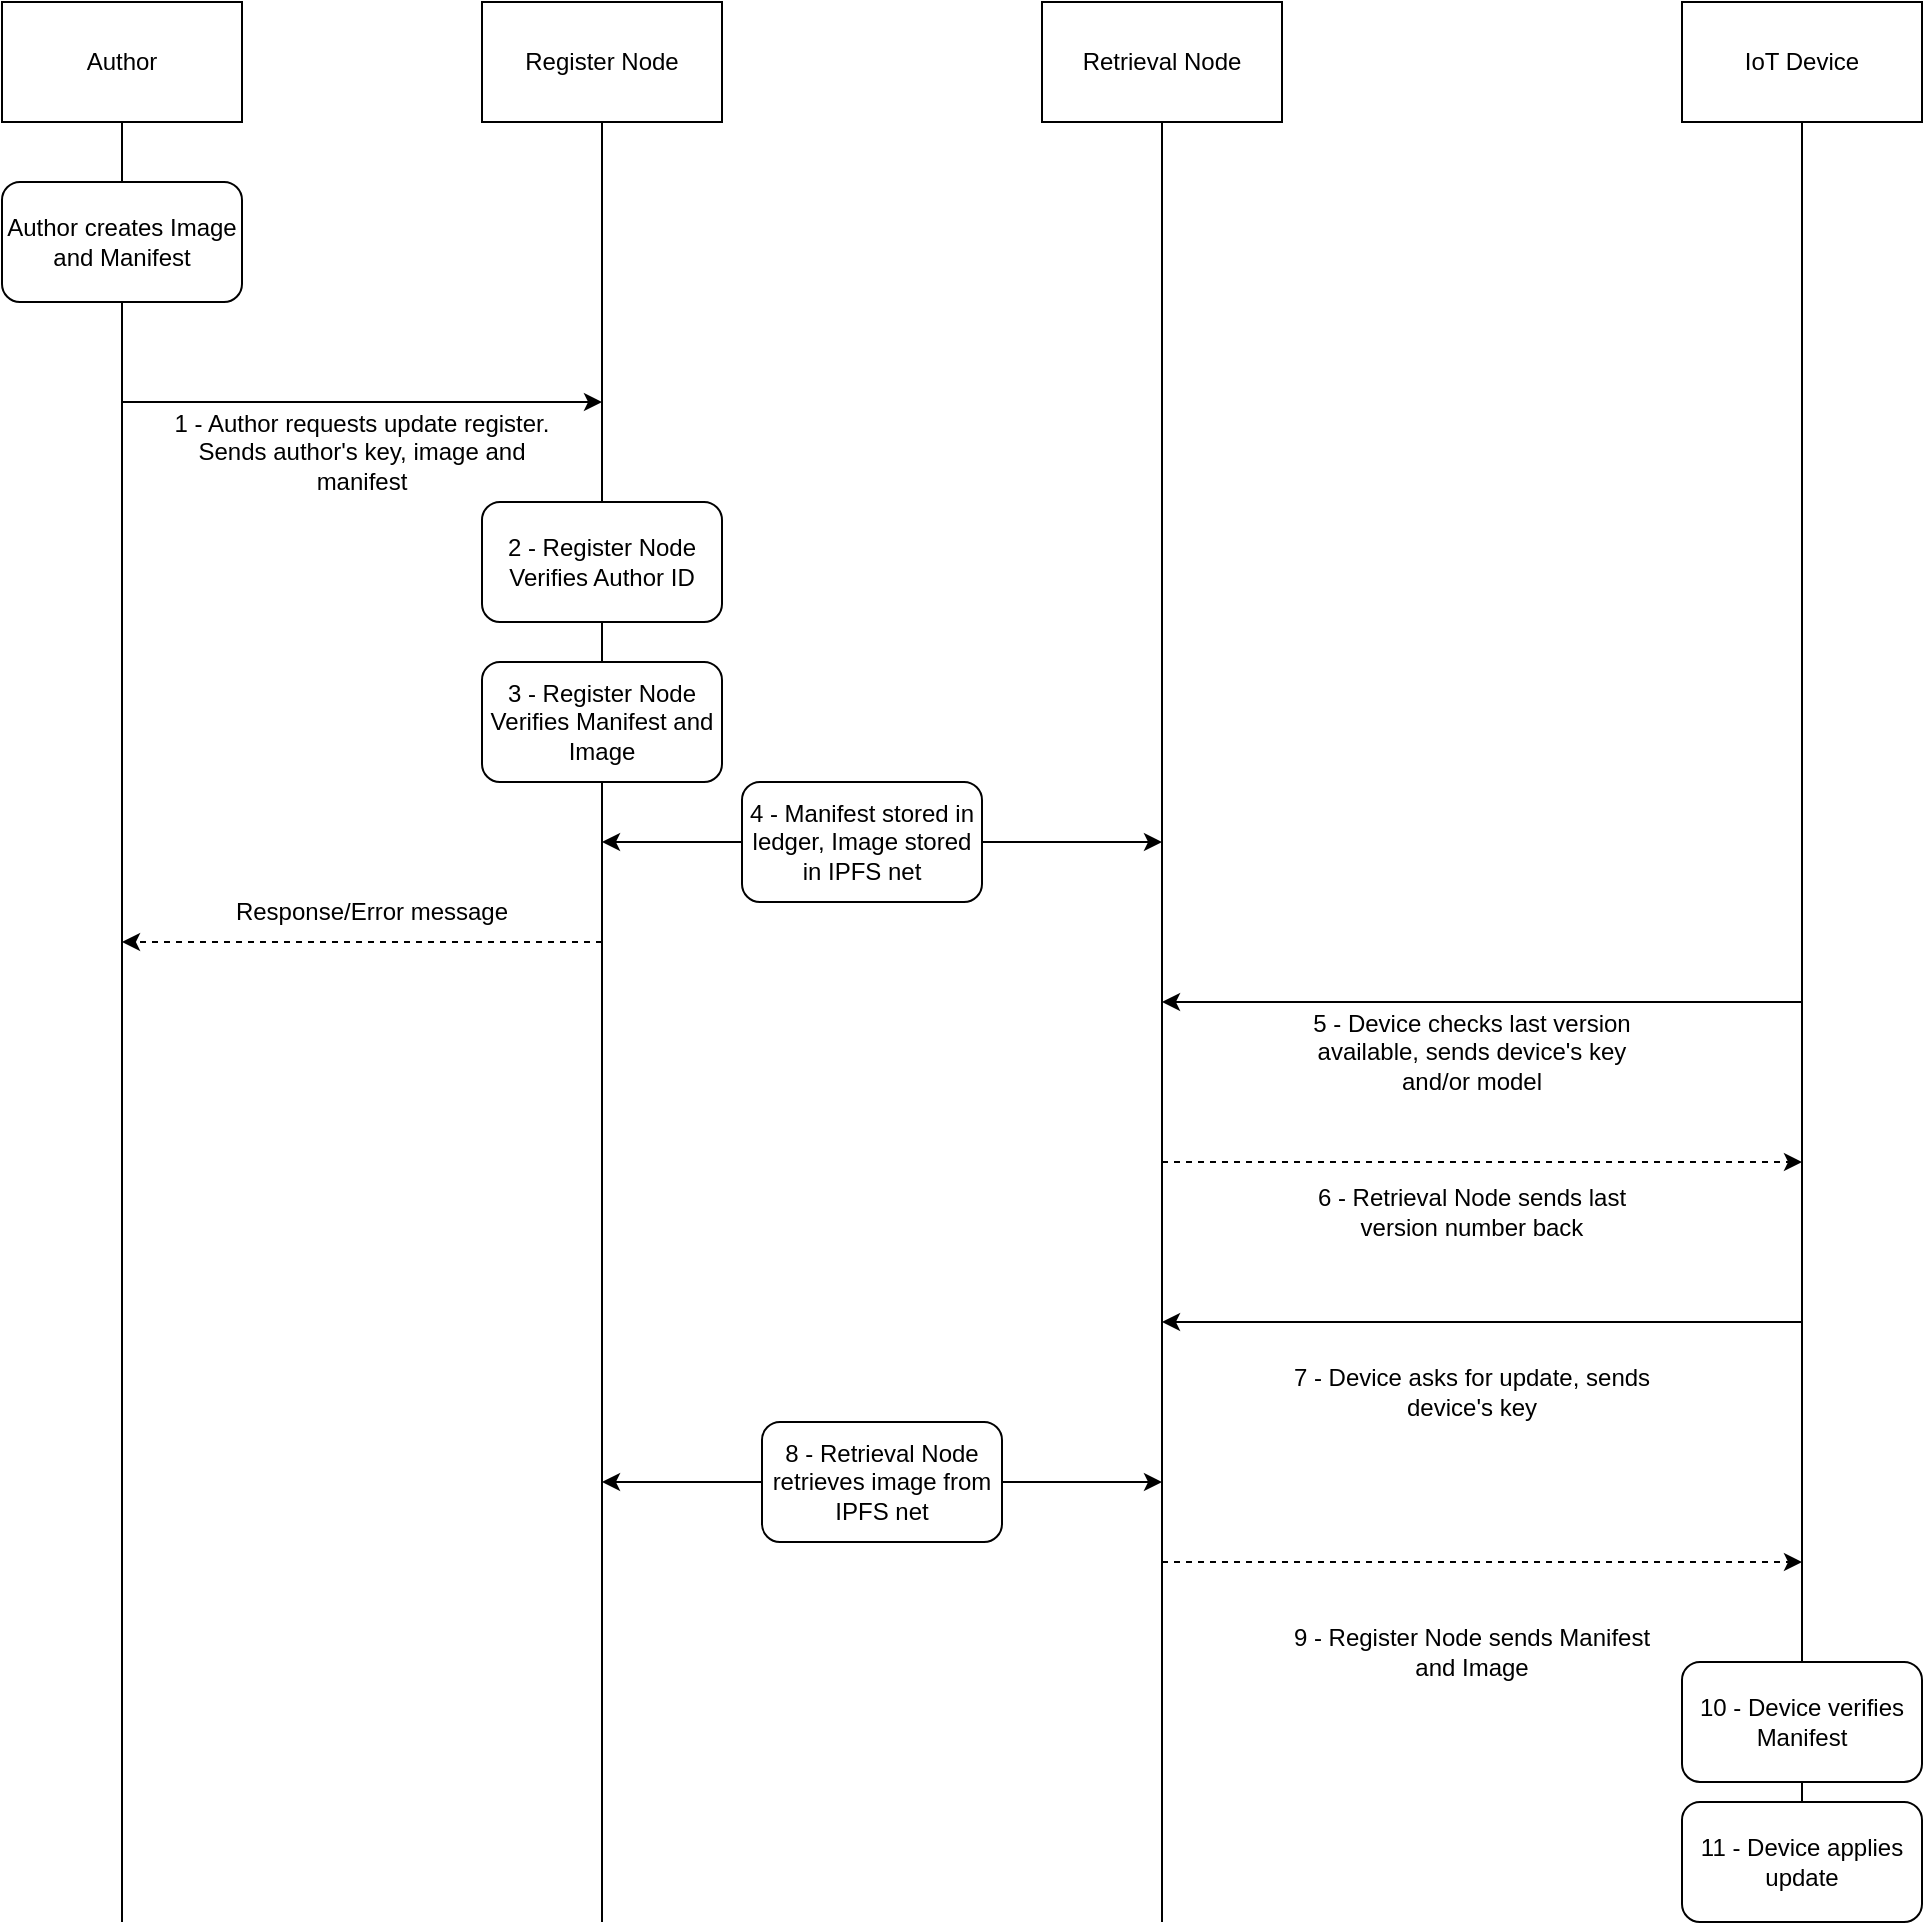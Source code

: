 <mxfile version="20.8.3" type="device"><diagram id="C5RBs43oDa-KdzZeNtuy" name="Page-1"><mxGraphModel dx="993" dy="854" grid="1" gridSize="10" guides="1" tooltips="1" connect="1" arrows="1" fold="1" page="1" pageScale="1" pageWidth="827" pageHeight="1169" math="0" shadow="0"><root><mxCell id="WIyWlLk6GJQsqaUBKTNV-0"/><mxCell id="WIyWlLk6GJQsqaUBKTNV-1" parent="WIyWlLk6GJQsqaUBKTNV-0"/><mxCell id="z9uFtz1fpAUViZIbOsaM-0" value="Author" style="rounded=0;whiteSpace=wrap;html=1;" parent="WIyWlLk6GJQsqaUBKTNV-1" vertex="1"><mxGeometry x="100" y="80" width="120" height="60" as="geometry"/></mxCell><mxCell id="z9uFtz1fpAUViZIbOsaM-1" value="Register Node" style="rounded=0;whiteSpace=wrap;html=1;" parent="WIyWlLk6GJQsqaUBKTNV-1" vertex="1"><mxGeometry x="340" y="80" width="120" height="60" as="geometry"/></mxCell><mxCell id="z9uFtz1fpAUViZIbOsaM-2" value="" style="endArrow=none;html=1;rounded=0;entryX=0.5;entryY=1;entryDx=0;entryDy=0;" parent="WIyWlLk6GJQsqaUBKTNV-1" target="z9uFtz1fpAUViZIbOsaM-0" edge="1"><mxGeometry width="50" height="50" relative="1" as="geometry"><mxPoint x="160" y="1040" as="sourcePoint"/><mxPoint x="430" y="350" as="targetPoint"/></mxGeometry></mxCell><mxCell id="z9uFtz1fpAUViZIbOsaM-3" value="" style="endArrow=none;html=1;rounded=0;entryX=0.5;entryY=1;entryDx=0;entryDy=0;" parent="WIyWlLk6GJQsqaUBKTNV-1" target="z9uFtz1fpAUViZIbOsaM-1" edge="1"><mxGeometry width="50" height="50" relative="1" as="geometry"><mxPoint x="400" y="1040" as="sourcePoint"/><mxPoint x="440" y="200" as="targetPoint"/></mxGeometry></mxCell><mxCell id="z9uFtz1fpAUViZIbOsaM-4" value="&lt;div&gt;Author creates Image and Manifest&lt;/div&gt;" style="rounded=1;whiteSpace=wrap;html=1;" parent="WIyWlLk6GJQsqaUBKTNV-1" vertex="1"><mxGeometry x="100" y="170" width="120" height="60" as="geometry"/></mxCell><mxCell id="z9uFtz1fpAUViZIbOsaM-5" value="" style="endArrow=classic;html=1;rounded=0;" parent="WIyWlLk6GJQsqaUBKTNV-1" edge="1"><mxGeometry width="50" height="50" relative="1" as="geometry"><mxPoint x="160" y="280" as="sourcePoint"/><mxPoint x="400" y="280" as="targetPoint"/></mxGeometry></mxCell><mxCell id="z9uFtz1fpAUViZIbOsaM-6" value="1 - Author requests update register. Sends author's key, image and manifest " style="text;html=1;strokeColor=none;fillColor=none;align=center;verticalAlign=middle;whiteSpace=wrap;rounded=0;" parent="WIyWlLk6GJQsqaUBKTNV-1" vertex="1"><mxGeometry x="180" y="290" width="200" height="30" as="geometry"/></mxCell><mxCell id="z9uFtz1fpAUViZIbOsaM-7" value="Retrieval Node" style="rounded=0;whiteSpace=wrap;html=1;" parent="WIyWlLk6GJQsqaUBKTNV-1" vertex="1"><mxGeometry x="620" y="80" width="120" height="60" as="geometry"/></mxCell><mxCell id="z9uFtz1fpAUViZIbOsaM-8" value="" style="endArrow=none;html=1;rounded=0;entryX=0.5;entryY=1;entryDx=0;entryDy=0;" parent="WIyWlLk6GJQsqaUBKTNV-1" target="z9uFtz1fpAUViZIbOsaM-7" edge="1"><mxGeometry width="50" height="50" relative="1" as="geometry"><mxPoint x="680" y="1040" as="sourcePoint"/><mxPoint x="730" y="260" as="targetPoint"/></mxGeometry></mxCell><mxCell id="z9uFtz1fpAUViZIbOsaM-9" value="IoT Device" style="rounded=0;whiteSpace=wrap;html=1;" parent="WIyWlLk6GJQsqaUBKTNV-1" vertex="1"><mxGeometry x="940" y="80" width="120" height="60" as="geometry"/></mxCell><mxCell id="z9uFtz1fpAUViZIbOsaM-10" value="" style="endArrow=none;html=1;rounded=0;entryX=0.5;entryY=1;entryDx=0;entryDy=0;" parent="WIyWlLk6GJQsqaUBKTNV-1" target="z9uFtz1fpAUViZIbOsaM-9" edge="1"><mxGeometry width="50" height="50" relative="1" as="geometry"><mxPoint x="1000" y="1040" as="sourcePoint"/><mxPoint x="1090" y="290" as="targetPoint"/></mxGeometry></mxCell><mxCell id="z9uFtz1fpAUViZIbOsaM-11" value="2 - Register Node Verifies Author ID" style="rounded=1;whiteSpace=wrap;html=1;" parent="WIyWlLk6GJQsqaUBKTNV-1" vertex="1"><mxGeometry x="340" y="330" width="120" height="60" as="geometry"/></mxCell><mxCell id="z9uFtz1fpAUViZIbOsaM-12" value="" style="endArrow=classic;startArrow=classic;html=1;rounded=0;" parent="WIyWlLk6GJQsqaUBKTNV-1" edge="1"><mxGeometry width="50" height="50" relative="1" as="geometry"><mxPoint x="400" y="500" as="sourcePoint"/><mxPoint x="680" y="500" as="targetPoint"/></mxGeometry></mxCell><mxCell id="z9uFtz1fpAUViZIbOsaM-13" value="4 - Manifest stored in ledger, Image stored in IPFS net" style="rounded=1;whiteSpace=wrap;html=1;" parent="WIyWlLk6GJQsqaUBKTNV-1" vertex="1"><mxGeometry x="470" y="470" width="120" height="60" as="geometry"/></mxCell><mxCell id="z9uFtz1fpAUViZIbOsaM-14" value="" style="endArrow=classic;html=1;rounded=0;" parent="WIyWlLk6GJQsqaUBKTNV-1" edge="1"><mxGeometry width="50" height="50" relative="1" as="geometry"><mxPoint x="1000" y="580" as="sourcePoint"/><mxPoint x="680" y="580" as="targetPoint"/></mxGeometry></mxCell><mxCell id="z9uFtz1fpAUViZIbOsaM-15" value="5 - Device checks last version available, sends device's key and/or model " style="text;html=1;strokeColor=none;fillColor=none;align=center;verticalAlign=middle;whiteSpace=wrap;rounded=0;" parent="WIyWlLk6GJQsqaUBKTNV-1" vertex="1"><mxGeometry x="740" y="590" width="190" height="30" as="geometry"/></mxCell><mxCell id="z9uFtz1fpAUViZIbOsaM-16" value="" style="endArrow=classic;html=1;rounded=0;dashed=1;" parent="WIyWlLk6GJQsqaUBKTNV-1" edge="1"><mxGeometry width="50" height="50" relative="1" as="geometry"><mxPoint x="680" y="660" as="sourcePoint"/><mxPoint x="1000" y="660" as="targetPoint"/></mxGeometry></mxCell><mxCell id="z9uFtz1fpAUViZIbOsaM-18" value="6 - Retrieval Node sends last version number back" style="text;html=1;strokeColor=none;fillColor=none;align=center;verticalAlign=middle;whiteSpace=wrap;rounded=0;" parent="WIyWlLk6GJQsqaUBKTNV-1" vertex="1"><mxGeometry x="740" y="670" width="190" height="30" as="geometry"/></mxCell><mxCell id="z9uFtz1fpAUViZIbOsaM-19" value="" style="endArrow=classic;html=1;rounded=0;" parent="WIyWlLk6GJQsqaUBKTNV-1" edge="1"><mxGeometry width="50" height="50" relative="1" as="geometry"><mxPoint x="1000" y="740" as="sourcePoint"/><mxPoint x="680" y="740" as="targetPoint"/></mxGeometry></mxCell><mxCell id="z9uFtz1fpAUViZIbOsaM-20" value="7 - Device asks for update, sends device's key" style="text;html=1;strokeColor=none;fillColor=none;align=center;verticalAlign=middle;whiteSpace=wrap;rounded=0;" parent="WIyWlLk6GJQsqaUBKTNV-1" vertex="1"><mxGeometry x="740" y="760" width="190" height="30" as="geometry"/></mxCell><mxCell id="z9uFtz1fpAUViZIbOsaM-21" value="" style="endArrow=classic;html=1;rounded=0;dashed=1;" parent="WIyWlLk6GJQsqaUBKTNV-1" edge="1"><mxGeometry width="50" height="50" relative="1" as="geometry"><mxPoint x="680" y="860" as="sourcePoint"/><mxPoint x="1000" y="860" as="targetPoint"/></mxGeometry></mxCell><mxCell id="z9uFtz1fpAUViZIbOsaM-22" value="9 - Register Node sends Manifest and Image" style="text;html=1;strokeColor=none;fillColor=none;align=center;verticalAlign=middle;whiteSpace=wrap;rounded=0;" parent="WIyWlLk6GJQsqaUBKTNV-1" vertex="1"><mxGeometry x="740" y="890" width="190" height="30" as="geometry"/></mxCell><mxCell id="z9uFtz1fpAUViZIbOsaM-23" value="10 - Device verifies Manifest" style="rounded=1;whiteSpace=wrap;html=1;" parent="WIyWlLk6GJQsqaUBKTNV-1" vertex="1"><mxGeometry x="940" y="910" width="120" height="60" as="geometry"/></mxCell><mxCell id="z9uFtz1fpAUViZIbOsaM-26" value="11 - Device applies update" style="rounded=1;whiteSpace=wrap;html=1;" parent="WIyWlLk6GJQsqaUBKTNV-1" vertex="1"><mxGeometry x="940" y="980" width="120" height="60" as="geometry"/></mxCell><mxCell id="z9uFtz1fpAUViZIbOsaM-27" value="" style="endArrow=classic;startArrow=classic;html=1;rounded=0;" parent="WIyWlLk6GJQsqaUBKTNV-1" edge="1"><mxGeometry width="50" height="50" relative="1" as="geometry"><mxPoint x="400" y="820" as="sourcePoint"/><mxPoint x="680" y="820" as="targetPoint"/></mxGeometry></mxCell><mxCell id="z9uFtz1fpAUViZIbOsaM-25" value="8 - Retrieval Node retrieves image from IPFS net" style="rounded=1;whiteSpace=wrap;html=1;" parent="WIyWlLk6GJQsqaUBKTNV-1" vertex="1"><mxGeometry x="480" y="790" width="120" height="60" as="geometry"/></mxCell><mxCell id="3mE3PcDJ-GqVEEFGtLNf-0" value="" style="endArrow=classic;html=1;rounded=0;dashed=1;" edge="1" parent="WIyWlLk6GJQsqaUBKTNV-1"><mxGeometry width="50" height="50" relative="1" as="geometry"><mxPoint x="400" y="550" as="sourcePoint"/><mxPoint x="160" y="550" as="targetPoint"/></mxGeometry></mxCell><mxCell id="3mE3PcDJ-GqVEEFGtLNf-1" value="Response/Error message" style="text;html=1;strokeColor=none;fillColor=none;align=center;verticalAlign=middle;whiteSpace=wrap;rounded=0;" vertex="1" parent="WIyWlLk6GJQsqaUBKTNV-1"><mxGeometry x="210" y="520" width="150" height="30" as="geometry"/></mxCell><mxCell id="3mE3PcDJ-GqVEEFGtLNf-2" value="&lt;div&gt;3 - Register Node Verifies Manifest and Image&lt;/div&gt;" style="rounded=1;whiteSpace=wrap;html=1;" vertex="1" parent="WIyWlLk6GJQsqaUBKTNV-1"><mxGeometry x="340" y="410" width="120" height="60" as="geometry"/></mxCell></root></mxGraphModel></diagram></mxfile>